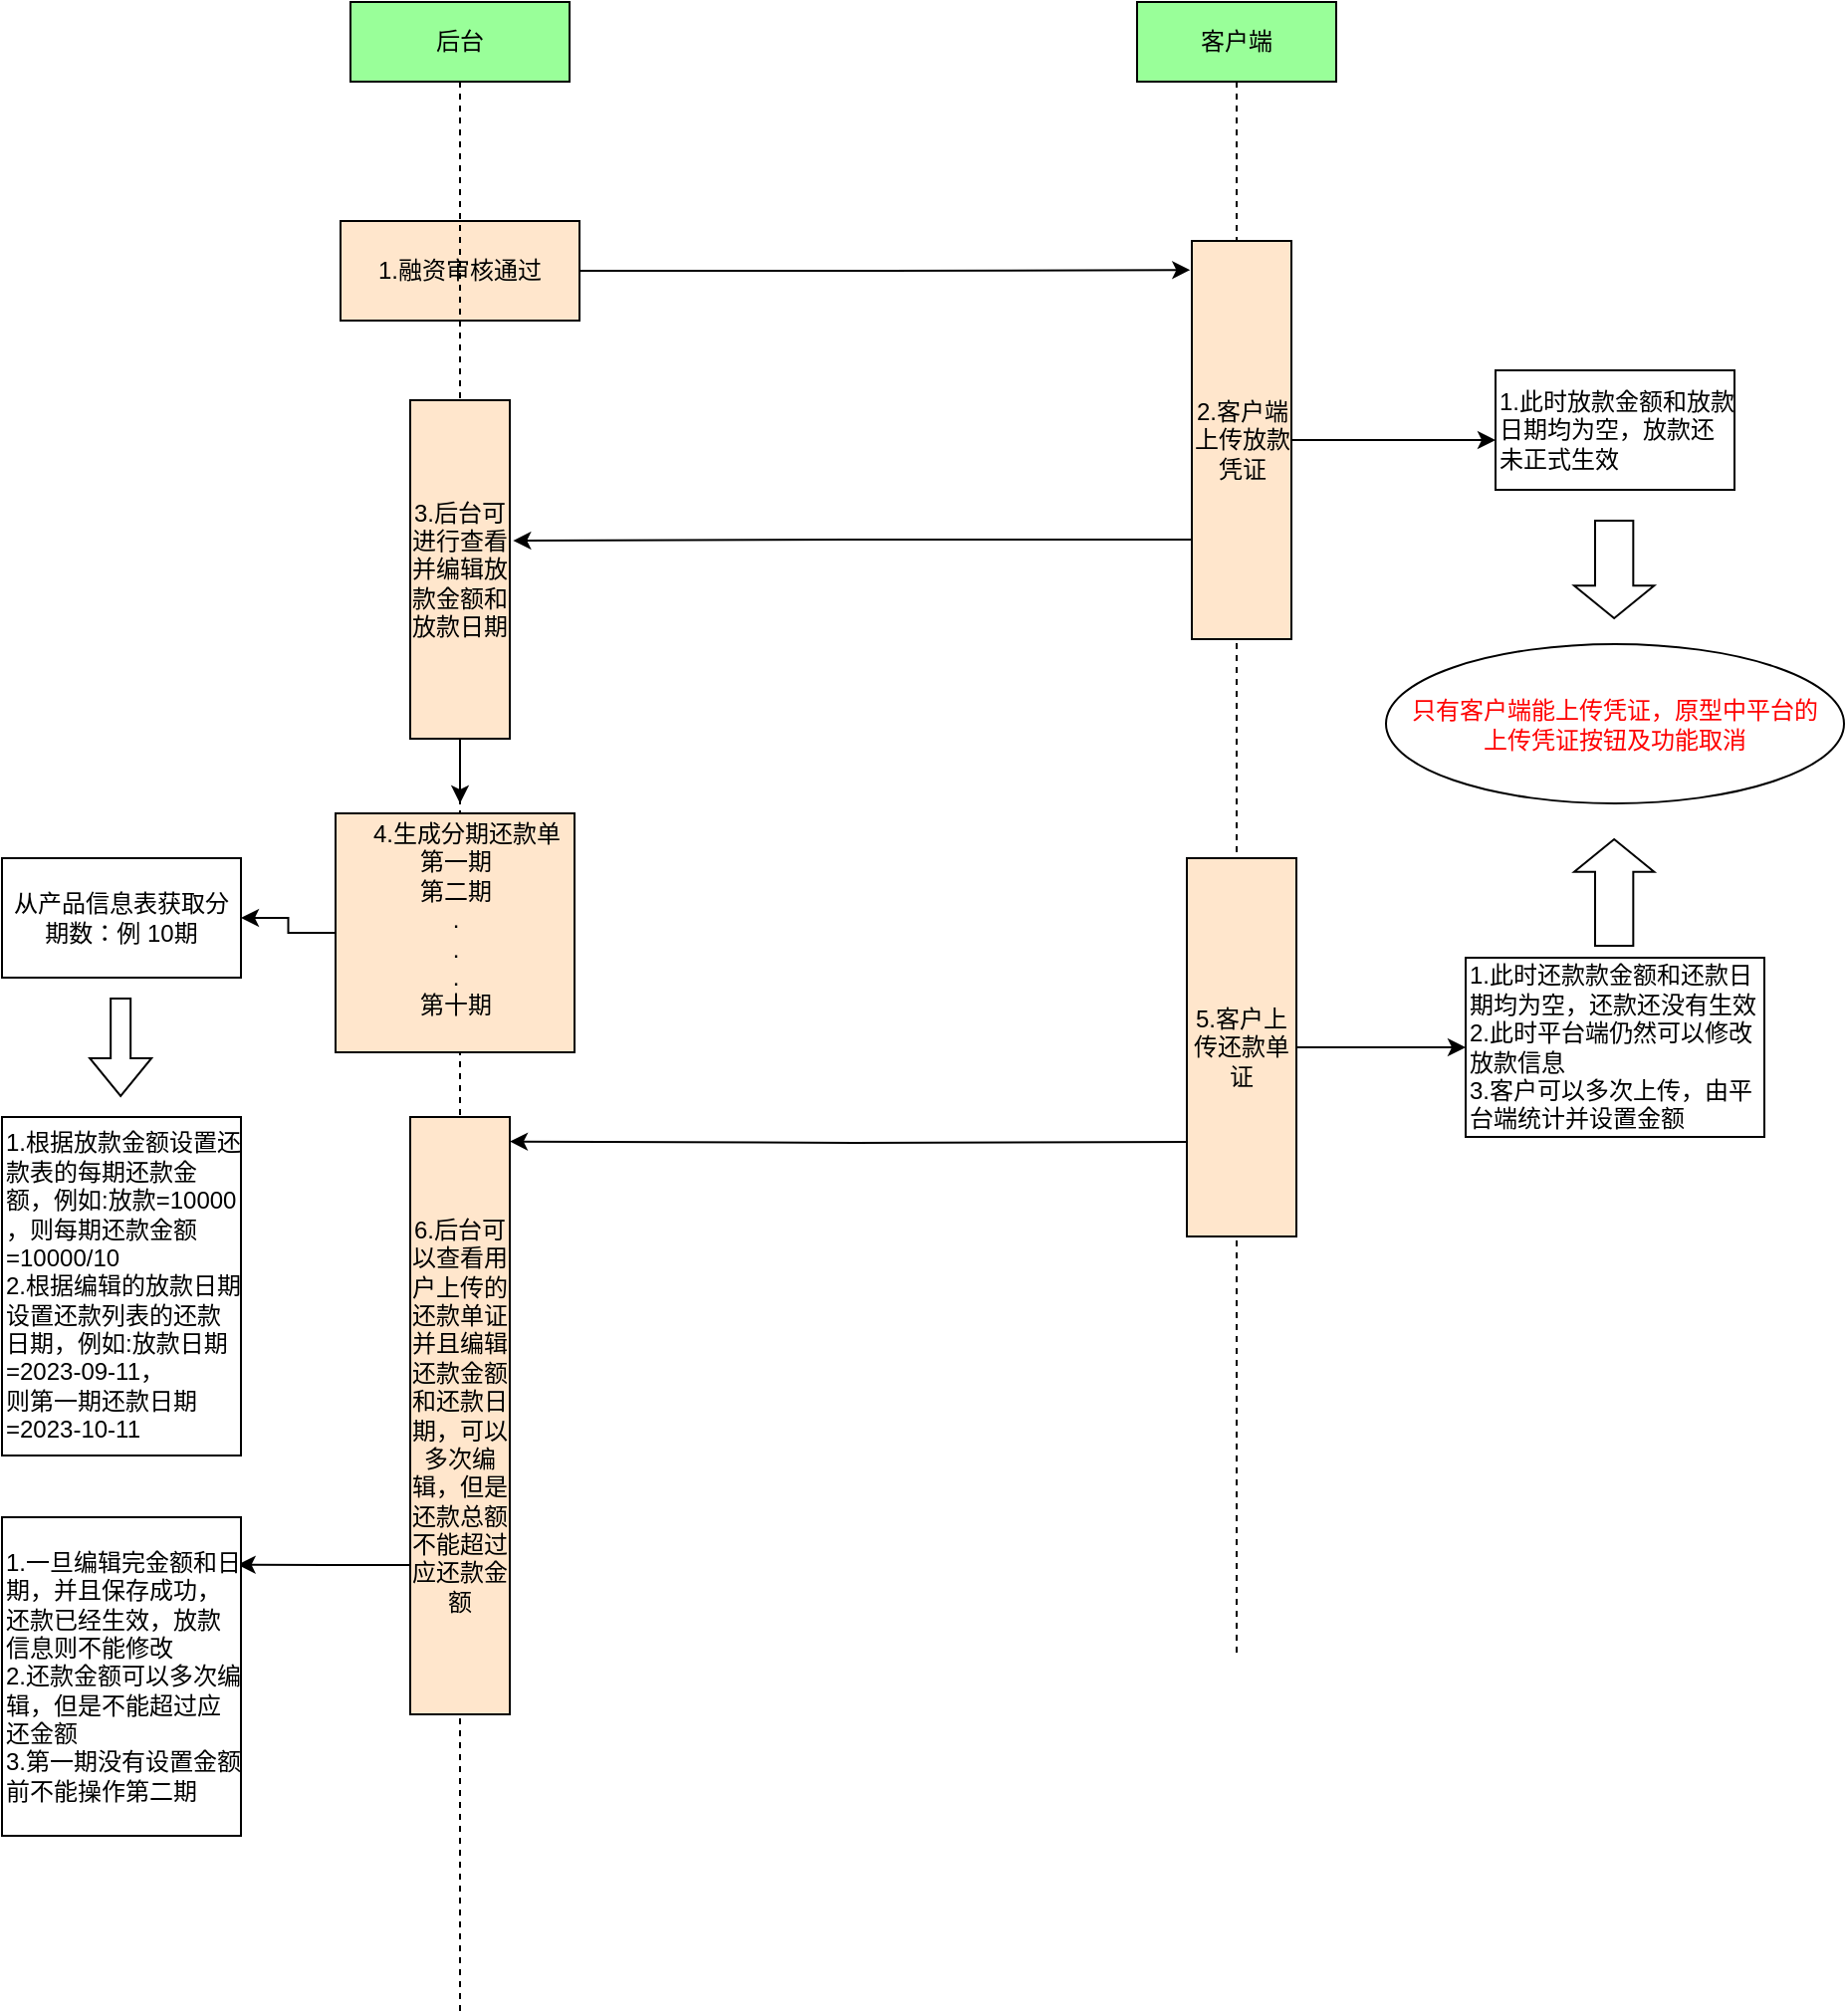 <mxfile version="21.6.6" type="github">
  <diagram name="第 1 页" id="HHc26cG-izc9ckiF9W-i">
    <mxGraphModel dx="1195" dy="622" grid="1" gridSize="10" guides="1" tooltips="1" connect="1" arrows="1" fold="1" page="1" pageScale="1" pageWidth="827" pageHeight="1169" math="0" shadow="0">
      <root>
        <mxCell id="0" />
        <mxCell id="1" parent="0" />
        <mxCell id="Nl-gBLgfY9R9cnnA4P5X-47" style="edgeStyle=orthogonalEdgeStyle;rounded=0;orthogonalLoop=1;jettySize=auto;html=1;exitX=1;exitY=0.5;exitDx=0;exitDy=0;entryX=-0.017;entryY=0.073;entryDx=0;entryDy=0;entryPerimeter=0;" edge="1" parent="1" source="Nl-gBLgfY9R9cnnA4P5X-1" target="Nl-gBLgfY9R9cnnA4P5X-17">
          <mxGeometry relative="1" as="geometry" />
        </mxCell>
        <mxCell id="Nl-gBLgfY9R9cnnA4P5X-1" value="1.融资审核通过" style="rounded=0;whiteSpace=wrap;html=1;fillColor=#FFE6CC;" vertex="1" parent="1">
          <mxGeometry x="210" y="150" width="120" height="50" as="geometry" />
        </mxCell>
        <mxCell id="Nl-gBLgfY9R9cnnA4P5X-10" value="从产品信息表获取分期数：例 10期" style="rounded=0;whiteSpace=wrap;html=1;" vertex="1" parent="1">
          <mxGeometry x="40" y="470" width="120" height="60" as="geometry" />
        </mxCell>
        <mxCell id="Nl-gBLgfY9R9cnnA4P5X-14" value="后台" style="shape=umlLifeline;perimeter=lifelinePerimeter;whiteSpace=wrap;html=1;container=1;dropTarget=0;collapsible=0;recursiveResize=0;outlineConnect=0;portConstraint=eastwest;newEdgeStyle={&quot;edgeStyle&quot;:&quot;elbowEdgeStyle&quot;,&quot;elbow&quot;:&quot;vertical&quot;,&quot;curved&quot;:0,&quot;rounded&quot;:0};fillColor=#99FF99;" vertex="1" parent="1">
          <mxGeometry x="215" y="40" width="110" height="1010" as="geometry" />
        </mxCell>
        <mxCell id="Nl-gBLgfY9R9cnnA4P5X-15" value="客户端" style="shape=umlLifeline;perimeter=lifelinePerimeter;whiteSpace=wrap;html=1;container=1;dropTarget=0;collapsible=0;recursiveResize=0;outlineConnect=0;portConstraint=eastwest;newEdgeStyle={&quot;edgeStyle&quot;:&quot;elbowEdgeStyle&quot;,&quot;elbow&quot;:&quot;vertical&quot;,&quot;curved&quot;:0,&quot;rounded&quot;:0};fillColor=#99FF99;" vertex="1" parent="1">
          <mxGeometry x="610" y="40" width="100" height="830" as="geometry" />
        </mxCell>
        <mxCell id="Nl-gBLgfY9R9cnnA4P5X-18" style="edgeStyle=orthogonalEdgeStyle;rounded=0;orthogonalLoop=1;jettySize=auto;html=1;" edge="1" parent="1" source="Nl-gBLgfY9R9cnnA4P5X-17">
          <mxGeometry relative="1" as="geometry">
            <mxPoint x="790" y="260" as="targetPoint" />
          </mxGeometry>
        </mxCell>
        <mxCell id="Nl-gBLgfY9R9cnnA4P5X-51" style="edgeStyle=orthogonalEdgeStyle;rounded=0;orthogonalLoop=1;jettySize=auto;html=1;exitX=0;exitY=0.75;exitDx=0;exitDy=0;entryX=1.033;entryY=0.415;entryDx=0;entryDy=0;entryPerimeter=0;" edge="1" parent="1" source="Nl-gBLgfY9R9cnnA4P5X-17" target="Nl-gBLgfY9R9cnnA4P5X-24">
          <mxGeometry relative="1" as="geometry" />
        </mxCell>
        <mxCell id="Nl-gBLgfY9R9cnnA4P5X-17" value="2.客户端上传放款凭证" style="rounded=0;whiteSpace=wrap;html=1;fillColor=#FFE6CC;" vertex="1" parent="1">
          <mxGeometry x="637.5" y="160" width="50" height="200" as="geometry" />
        </mxCell>
        <mxCell id="Nl-gBLgfY9R9cnnA4P5X-21" value="&lt;div&gt;1.此时放款金额和放款日期均为空，放款还未正式生效&lt;br&gt;&lt;/div&gt;" style="whiteSpace=wrap;html=1;align=left;" vertex="1" parent="1">
          <mxGeometry x="790" y="225" width="120" height="60" as="geometry" />
        </mxCell>
        <mxCell id="Nl-gBLgfY9R9cnnA4P5X-59" value="" style="edgeStyle=orthogonalEdgeStyle;rounded=0;orthogonalLoop=1;jettySize=auto;html=1;" edge="1" parent="1" source="Nl-gBLgfY9R9cnnA4P5X-24" target="Nl-gBLgfY9R9cnnA4P5X-3">
          <mxGeometry relative="1" as="geometry">
            <Array as="points">
              <mxPoint x="270" y="450" />
              <mxPoint x="270" y="450" />
            </Array>
          </mxGeometry>
        </mxCell>
        <mxCell id="Nl-gBLgfY9R9cnnA4P5X-24" value="3.后台可进行查看并编辑放款金额和放款日期" style="rounded=0;whiteSpace=wrap;html=1;fillColor=#FFE6CC;" vertex="1" parent="1">
          <mxGeometry x="245" y="240" width="50" height="170" as="geometry" />
        </mxCell>
        <mxCell id="Nl-gBLgfY9R9cnnA4P5X-26" value="&lt;div&gt;1.根据放款金额设置还款表的每期还款金额，例如:放款=10000&lt;/div&gt;&lt;div&gt;，则每期还款金额=10000/10&lt;/div&gt;&lt;div&gt;2.根据编辑的放款日期设置还款列表的还款日期，例如:放款日期=2023-09-11，&lt;/div&gt;&lt;div&gt;则第一期还款日期=2023-10-11&lt;br&gt;&lt;/div&gt;" style="rounded=0;whiteSpace=wrap;html=1;align=left;" vertex="1" parent="1">
          <mxGeometry x="40" y="600" width="120" height="170" as="geometry" />
        </mxCell>
        <mxCell id="Nl-gBLgfY9R9cnnA4P5X-63" style="edgeStyle=orthogonalEdgeStyle;rounded=0;orthogonalLoop=1;jettySize=auto;html=1;entryX=0;entryY=0.5;entryDx=0;entryDy=0;" edge="1" parent="1" source="Nl-gBLgfY9R9cnnA4P5X-31" target="Nl-gBLgfY9R9cnnA4P5X-39">
          <mxGeometry relative="1" as="geometry" />
        </mxCell>
        <mxCell id="Nl-gBLgfY9R9cnnA4P5X-64" style="edgeStyle=orthogonalEdgeStyle;rounded=0;orthogonalLoop=1;jettySize=auto;html=1;exitX=0;exitY=0.75;exitDx=0;exitDy=0;entryX=0.9;entryY=0.041;entryDx=0;entryDy=0;entryPerimeter=0;" edge="1" parent="1">
          <mxGeometry relative="1" as="geometry">
            <mxPoint x="640" y="612.5" as="sourcePoint" />
            <mxPoint x="295" y="612.3" as="targetPoint" />
          </mxGeometry>
        </mxCell>
        <mxCell id="Nl-gBLgfY9R9cnnA4P5X-31" value="5.客户上传还款单证" style="rounded=0;whiteSpace=wrap;html=1;fillColor=#FFE6CC;" vertex="1" parent="1">
          <mxGeometry x="635" y="470" width="55" height="190" as="geometry" />
        </mxCell>
        <mxCell id="Nl-gBLgfY9R9cnnA4P5X-65" style="edgeStyle=orthogonalEdgeStyle;rounded=0;orthogonalLoop=1;jettySize=auto;html=1;exitX=0;exitY=0.75;exitDx=0;exitDy=0;entryX=0.986;entryY=0.149;entryDx=0;entryDy=0;entryPerimeter=0;" edge="1" parent="1" source="Nl-gBLgfY9R9cnnA4P5X-33" target="Nl-gBLgfY9R9cnnA4P5X-38">
          <mxGeometry relative="1" as="geometry" />
        </mxCell>
        <mxCell id="Nl-gBLgfY9R9cnnA4P5X-33" value="6.后台可以查看用户上传的还款单证并且编辑还款金额和还款日期，可以多次编辑，但是还款总额不能超过应还款金额" style="rounded=0;whiteSpace=wrap;html=1;fillColor=#FFE6CC;" vertex="1" parent="1">
          <mxGeometry x="245" y="600" width="50" height="300" as="geometry" />
        </mxCell>
        <mxCell id="Nl-gBLgfY9R9cnnA4P5X-38" value="&lt;div&gt;1.一旦编辑完金额和日期，并且保存成功，还款已经生效，放款信息则不能修改&lt;/div&gt;&lt;div&gt;2.还款金额可以多次编辑，但是不能超过应还金额&lt;/div&gt;&lt;div&gt;3.第一期没有设置金额前不能操作第二期&lt;br&gt;&lt;/div&gt;" style="rounded=0;whiteSpace=wrap;html=1;align=left;" vertex="1" parent="1">
          <mxGeometry x="40" y="801" width="120" height="160" as="geometry" />
        </mxCell>
        <mxCell id="Nl-gBLgfY9R9cnnA4P5X-39" value="&lt;div&gt;1.此时还款款金额和还款日期均为空，还款还没有生效&lt;/div&gt;&lt;div&gt;2.此时平台端仍然可以修改放款信息&lt;/div&gt;&lt;div&gt;3.客户可以多次上传，由平台端统计并设置金额&lt;br&gt;&lt;/div&gt;" style="whiteSpace=wrap;html=1;align=left;" vertex="1" parent="1">
          <mxGeometry x="775" y="520" width="150" height="90" as="geometry" />
        </mxCell>
        <mxCell id="Nl-gBLgfY9R9cnnA4P5X-43" value="&lt;div&gt;&lt;font color=&quot;#ff0000&quot;&gt;只有客户端能上传凭证，原型中平台的&lt;/font&gt;&lt;/div&gt;&lt;div&gt;&lt;font color=&quot;#ff0000&quot;&gt;上传凭证按钮及功能取消&lt;/font&gt;&lt;/div&gt;" style="ellipse;whiteSpace=wrap;html=1;" vertex="1" parent="1">
          <mxGeometry x="735" y="362.5" width="230" height="80" as="geometry" />
        </mxCell>
        <mxCell id="Nl-gBLgfY9R9cnnA4P5X-44" value="" style="shape=flexArrow;endArrow=classic;html=1;rounded=0;width=19.167;endSize=5.142;entryX=0.75;entryY=0.944;entryDx=0;entryDy=0;entryPerimeter=0;" edge="1" parent="1">
          <mxGeometry width="50" height="50" relative="1" as="geometry">
            <mxPoint x="849.58" y="514.48" as="sourcePoint" />
            <mxPoint x="849.58" y="460" as="targetPoint" />
          </mxGeometry>
        </mxCell>
        <mxCell id="Nl-gBLgfY9R9cnnA4P5X-45" value="" style="shape=flexArrow;endArrow=classic;html=1;rounded=0;width=19.167;endSize=5.142;" edge="1" parent="1">
          <mxGeometry width="50" height="50" relative="1" as="geometry">
            <mxPoint x="849.58" y="300" as="sourcePoint" />
            <mxPoint x="849.58" y="350" as="targetPoint" />
          </mxGeometry>
        </mxCell>
        <mxCell id="Nl-gBLgfY9R9cnnA4P5X-52" value="" style="group" vertex="1" connectable="0" parent="1">
          <mxGeometry x="207.5" y="442.5" width="125" height="125" as="geometry" />
        </mxCell>
        <mxCell id="Nl-gBLgfY9R9cnnA4P5X-11" value="&lt;div&gt;第一期&lt;/div&gt;&lt;div&gt;第二期&lt;/div&gt;&lt;div&gt;.&lt;/div&gt;&lt;div&gt;.&lt;/div&gt;&lt;div&gt;.&lt;/div&gt;&lt;div&gt;第十期&lt;br&gt;&lt;/div&gt;" style="whiteSpace=wrap;html=1;aspect=fixed;fillColor=#FFE6CC;" vertex="1" parent="Nl-gBLgfY9R9cnnA4P5X-52">
          <mxGeometry y="5" width="120" height="120" as="geometry" />
        </mxCell>
        <mxCell id="Nl-gBLgfY9R9cnnA4P5X-3" value="4.生成分期还款单" style="text;html=1;align=center;verticalAlign=middle;resizable=0;points=[];autosize=1;strokeColor=none;fillColor=none;" vertex="1" parent="Nl-gBLgfY9R9cnnA4P5X-52">
          <mxGeometry x="5" width="120" height="30" as="geometry" />
        </mxCell>
        <mxCell id="Nl-gBLgfY9R9cnnA4P5X-60" style="edgeStyle=orthogonalEdgeStyle;rounded=0;orthogonalLoop=1;jettySize=auto;html=1;" edge="1" parent="1" source="Nl-gBLgfY9R9cnnA4P5X-11" target="Nl-gBLgfY9R9cnnA4P5X-10">
          <mxGeometry relative="1" as="geometry" />
        </mxCell>
        <mxCell id="Nl-gBLgfY9R9cnnA4P5X-62" value="" style="shape=flexArrow;endArrow=classic;html=1;rounded=0;" edge="1" parent="1">
          <mxGeometry width="50" height="50" relative="1" as="geometry">
            <mxPoint x="99.58" y="540" as="sourcePoint" />
            <mxPoint x="99.58" y="590" as="targetPoint" />
          </mxGeometry>
        </mxCell>
      </root>
    </mxGraphModel>
  </diagram>
</mxfile>
